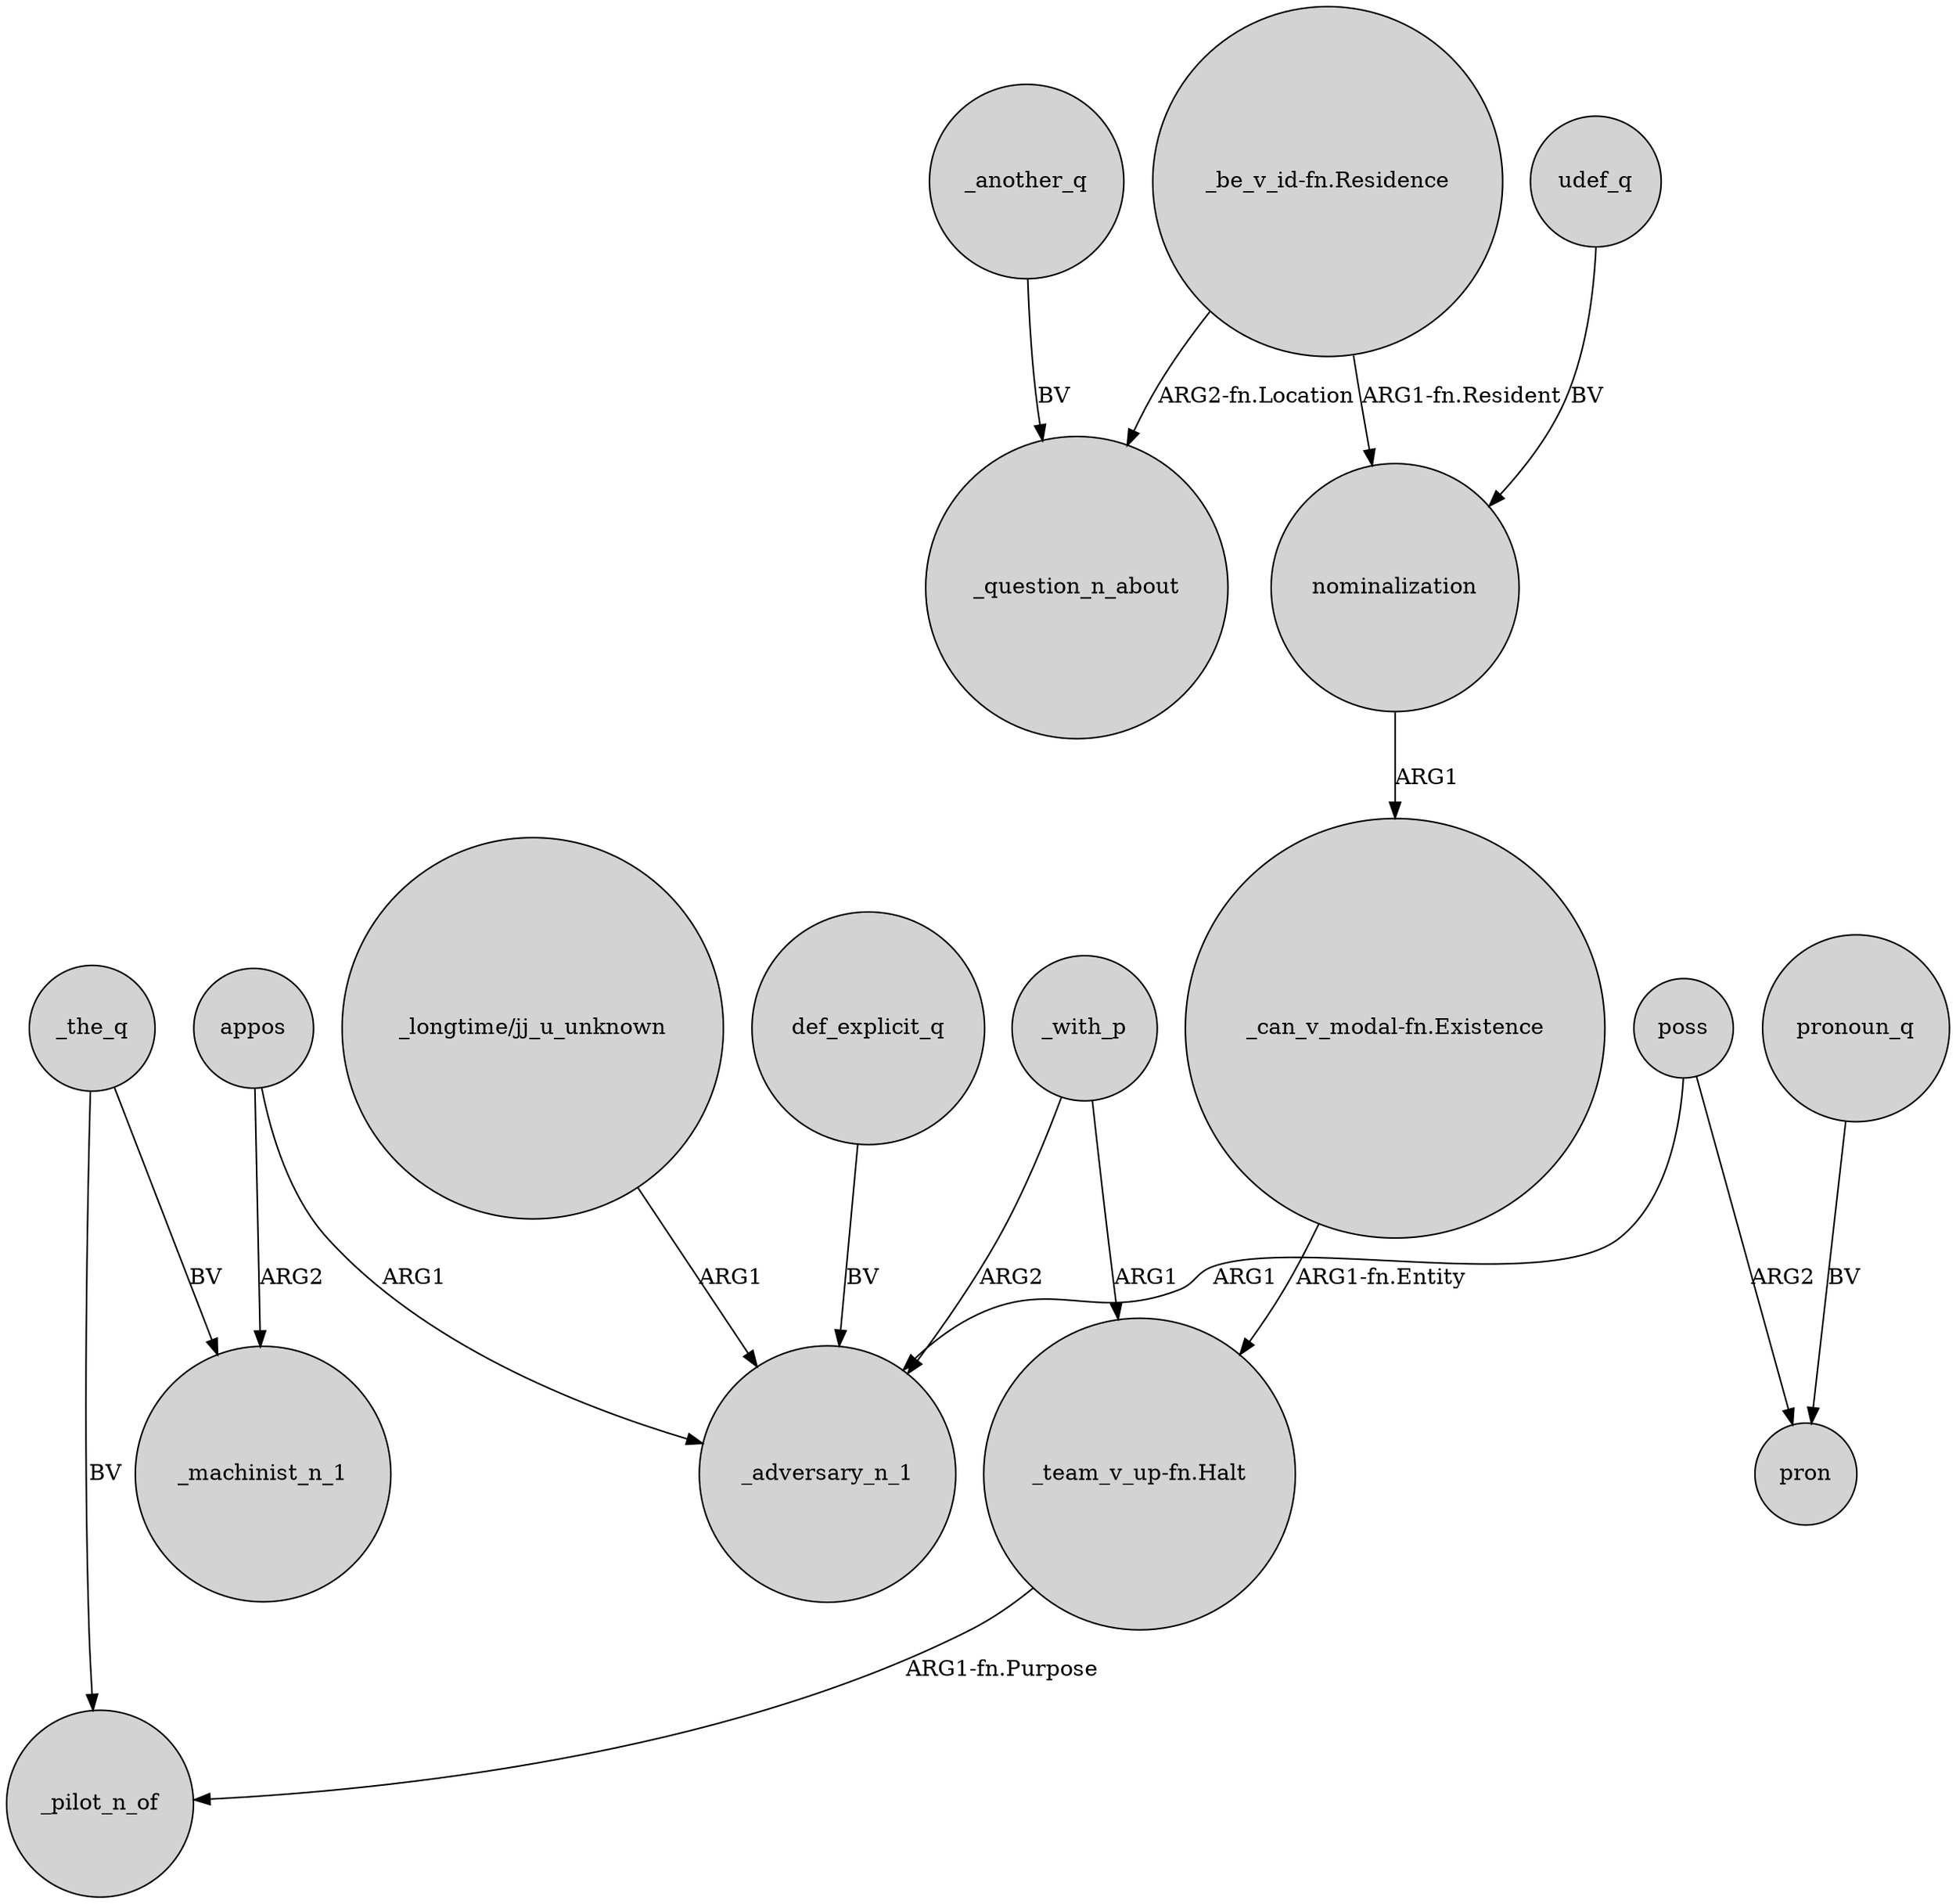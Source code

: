 digraph {
	node [shape=circle style=filled]
	"_can_v_modal-fn.Existence" -> "_team_v_up-fn.Halt" [label="ARG1-fn.Entity"]
	appos -> _machinist_n_1 [label=ARG2]
	_with_p -> "_team_v_up-fn.Halt" [label=ARG1]
	"_longtime/jj_u_unknown" -> _adversary_n_1 [label=ARG1]
	"_be_v_id-fn.Residence" -> _question_n_about [label="ARG2-fn.Location"]
	"_be_v_id-fn.Residence" -> nominalization [label="ARG1-fn.Resident"]
	_the_q -> _machinist_n_1 [label=BV]
	_with_p -> _adversary_n_1 [label=ARG2]
	def_explicit_q -> _adversary_n_1 [label=BV]
	_another_q -> _question_n_about [label=BV]
	pronoun_q -> pron [label=BV]
	poss -> _adversary_n_1 [label=ARG1]
	"_team_v_up-fn.Halt" -> _pilot_n_of [label="ARG1-fn.Purpose"]
	appos -> _adversary_n_1 [label=ARG1]
	poss -> pron [label=ARG2]
	_the_q -> _pilot_n_of [label=BV]
	udef_q -> nominalization [label=BV]
	nominalization -> "_can_v_modal-fn.Existence" [label=ARG1]
}
